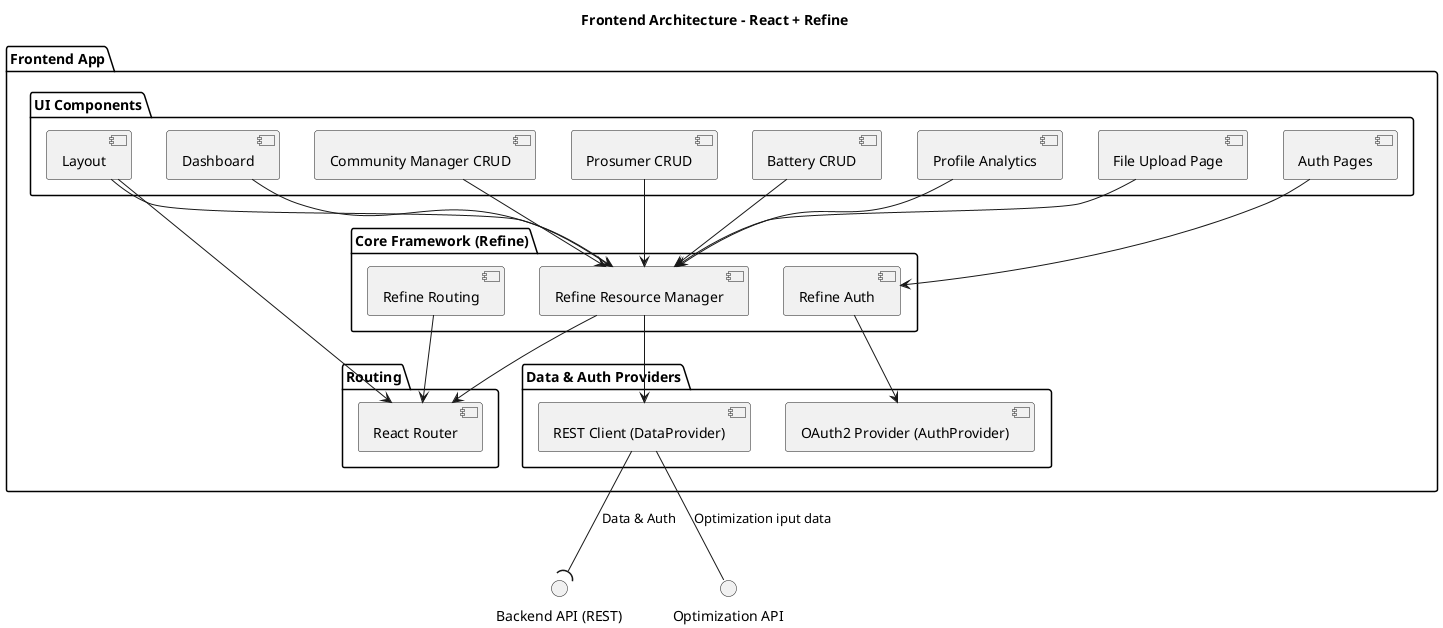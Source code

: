 @startuml
skinparam monochrome true
skinparam shadowing false
title Frontend Architecture - React + Refine

package "Frontend App" {

    package "UI Components" {
        component Layout
        component Dashboard
        component "Community Manager CRUD"
        component "Prosumer CRUD"
        component "Battery CRUD"
        component "Profile Analytics"
        component "File Upload Page"
        component "Auth Pages"
    }

    package "Core Framework (Refine)" {
        component "Refine Resource Manager"
        component "Refine Routing"
        component "Refine Auth"
    }

    package "Data & Auth Providers" {
        component "REST Client (DataProvider)"
        component "OAuth2 Provider (AuthProvider)"
    }

    package "Routing" {
        component "React Router"
    }

    ' UI Layer dependencies
    Layout --> "Refine Resource Manager"
    Dashboard --> "Refine Resource Manager"
    "Community Manager CRUD" --> "Refine Resource Manager"
    "Prosumer CRUD" --> "Refine Resource Manager"
    "Battery CRUD" --> "Refine Resource Manager"     
    "Profile Analytics" --> "Refine Resource Manager"
    "File Upload Page" --> "Refine Resource Manager"
    "Auth Pages" --> "Refine Auth"

    ' Refine Core dependencies
    "Refine Resource Manager" --> "REST Client (DataProvider)"
    "Refine Resource Manager" --> "React Router"
    "Refine Auth" --> "OAuth2 Provider (AuthProvider)"
    "Refine Routing" --> "React Router"

    ' Router dependency
    Layout --> "React Router"

}

' External APIs
interface "Backend API (REST)" 
interface "Optimization API"

"REST Client (DataProvider)" --( "Backend API (REST)" : Data & Auth
"REST Client (DataProvider)" -- "Optimization API" : Optimization iput data 





@enduml
